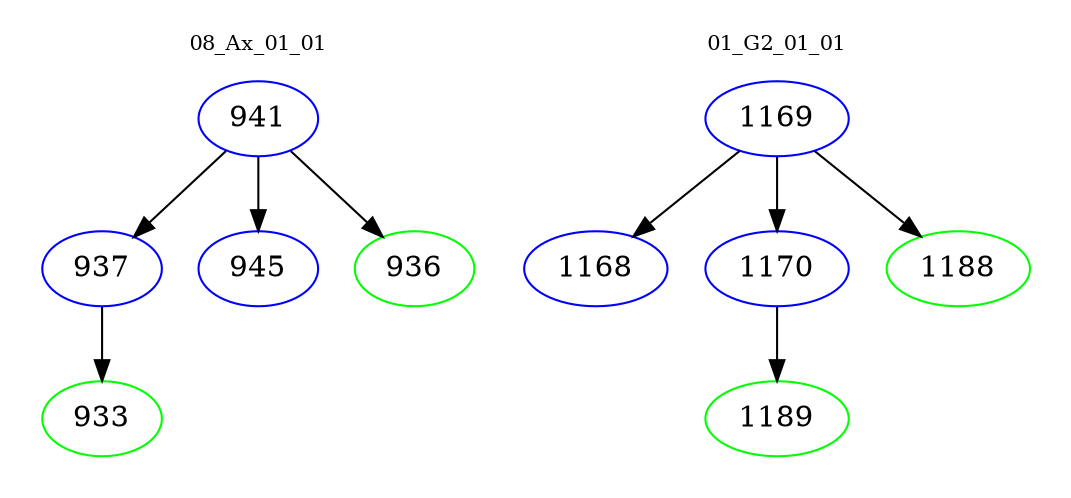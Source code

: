 digraph{
subgraph cluster_0 {
color = white
label = "08_Ax_01_01";
fontsize=10;
T0_941 [label="941", color="blue"]
T0_941 -> T0_937 [color="black"]
T0_937 [label="937", color="blue"]
T0_937 -> T0_933 [color="black"]
T0_933 [label="933", color="green"]
T0_941 -> T0_945 [color="black"]
T0_945 [label="945", color="blue"]
T0_941 -> T0_936 [color="black"]
T0_936 [label="936", color="green"]
}
subgraph cluster_1 {
color = white
label = "01_G2_01_01";
fontsize=10;
T1_1169 [label="1169", color="blue"]
T1_1169 -> T1_1168 [color="black"]
T1_1168 [label="1168", color="blue"]
T1_1169 -> T1_1170 [color="black"]
T1_1170 [label="1170", color="blue"]
T1_1170 -> T1_1189 [color="black"]
T1_1189 [label="1189", color="green"]
T1_1169 -> T1_1188 [color="black"]
T1_1188 [label="1188", color="green"]
}
}
